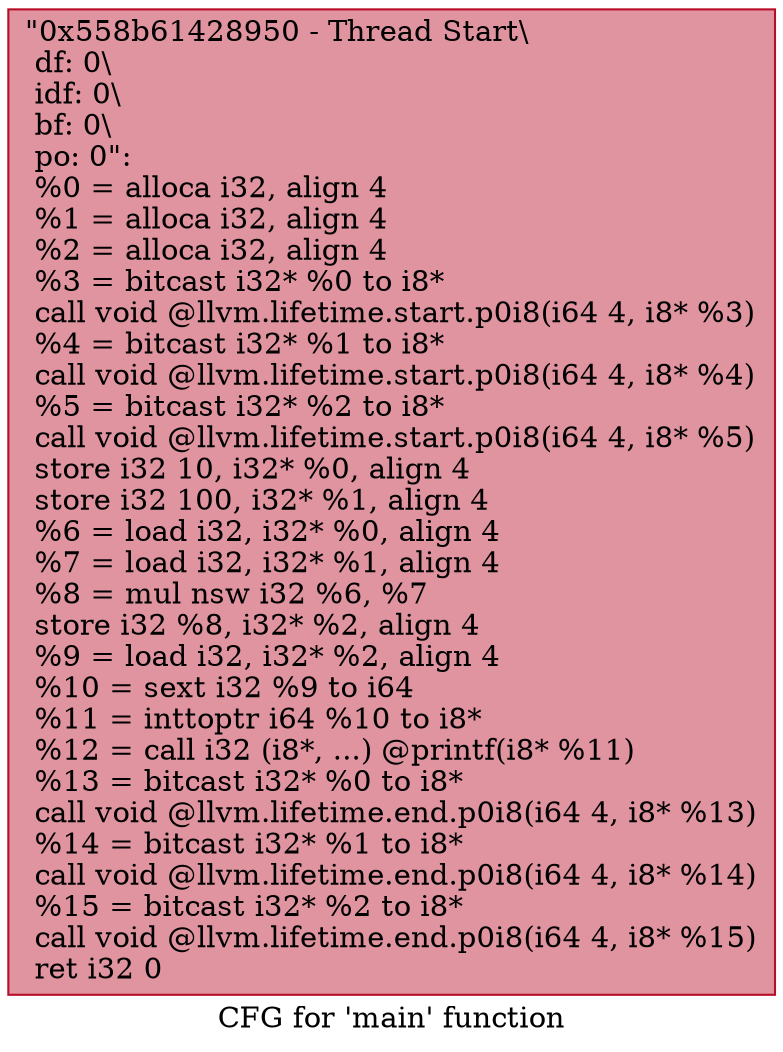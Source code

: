 digraph "CFG for 'main' function" {
	label="CFG for 'main' function";

	Node0x558b61428950 [shape=record,color="#b70d28ff", style=filled, fillcolor="#b70d2870",label="{\"0x558b61428950 - Thread Start\\\l df: 0\\\l idf: 0\\\l bf: 0\\\l po: 0\":\l  %0 = alloca i32, align 4\l  %1 = alloca i32, align 4\l  %2 = alloca i32, align 4\l  %3 = bitcast i32* %0 to i8*\l  call void @llvm.lifetime.start.p0i8(i64 4, i8* %3)\l  %4 = bitcast i32* %1 to i8*\l  call void @llvm.lifetime.start.p0i8(i64 4, i8* %4)\l  %5 = bitcast i32* %2 to i8*\l  call void @llvm.lifetime.start.p0i8(i64 4, i8* %5)\l  store i32 10, i32* %0, align 4\l  store i32 100, i32* %1, align 4\l  %6 = load i32, i32* %0, align 4\l  %7 = load i32, i32* %1, align 4\l  %8 = mul nsw i32 %6, %7\l  store i32 %8, i32* %2, align 4\l  %9 = load i32, i32* %2, align 4\l  %10 = sext i32 %9 to i64\l  %11 = inttoptr i64 %10 to i8*\l  %12 = call i32 (i8*, ...) @printf(i8* %11)\l  %13 = bitcast i32* %0 to i8*\l  call void @llvm.lifetime.end.p0i8(i64 4, i8* %13)\l  %14 = bitcast i32* %1 to i8*\l  call void @llvm.lifetime.end.p0i8(i64 4, i8* %14)\l  %15 = bitcast i32* %2 to i8*\l  call void @llvm.lifetime.end.p0i8(i64 4, i8* %15)\l  ret i32 0\l}"];
}
